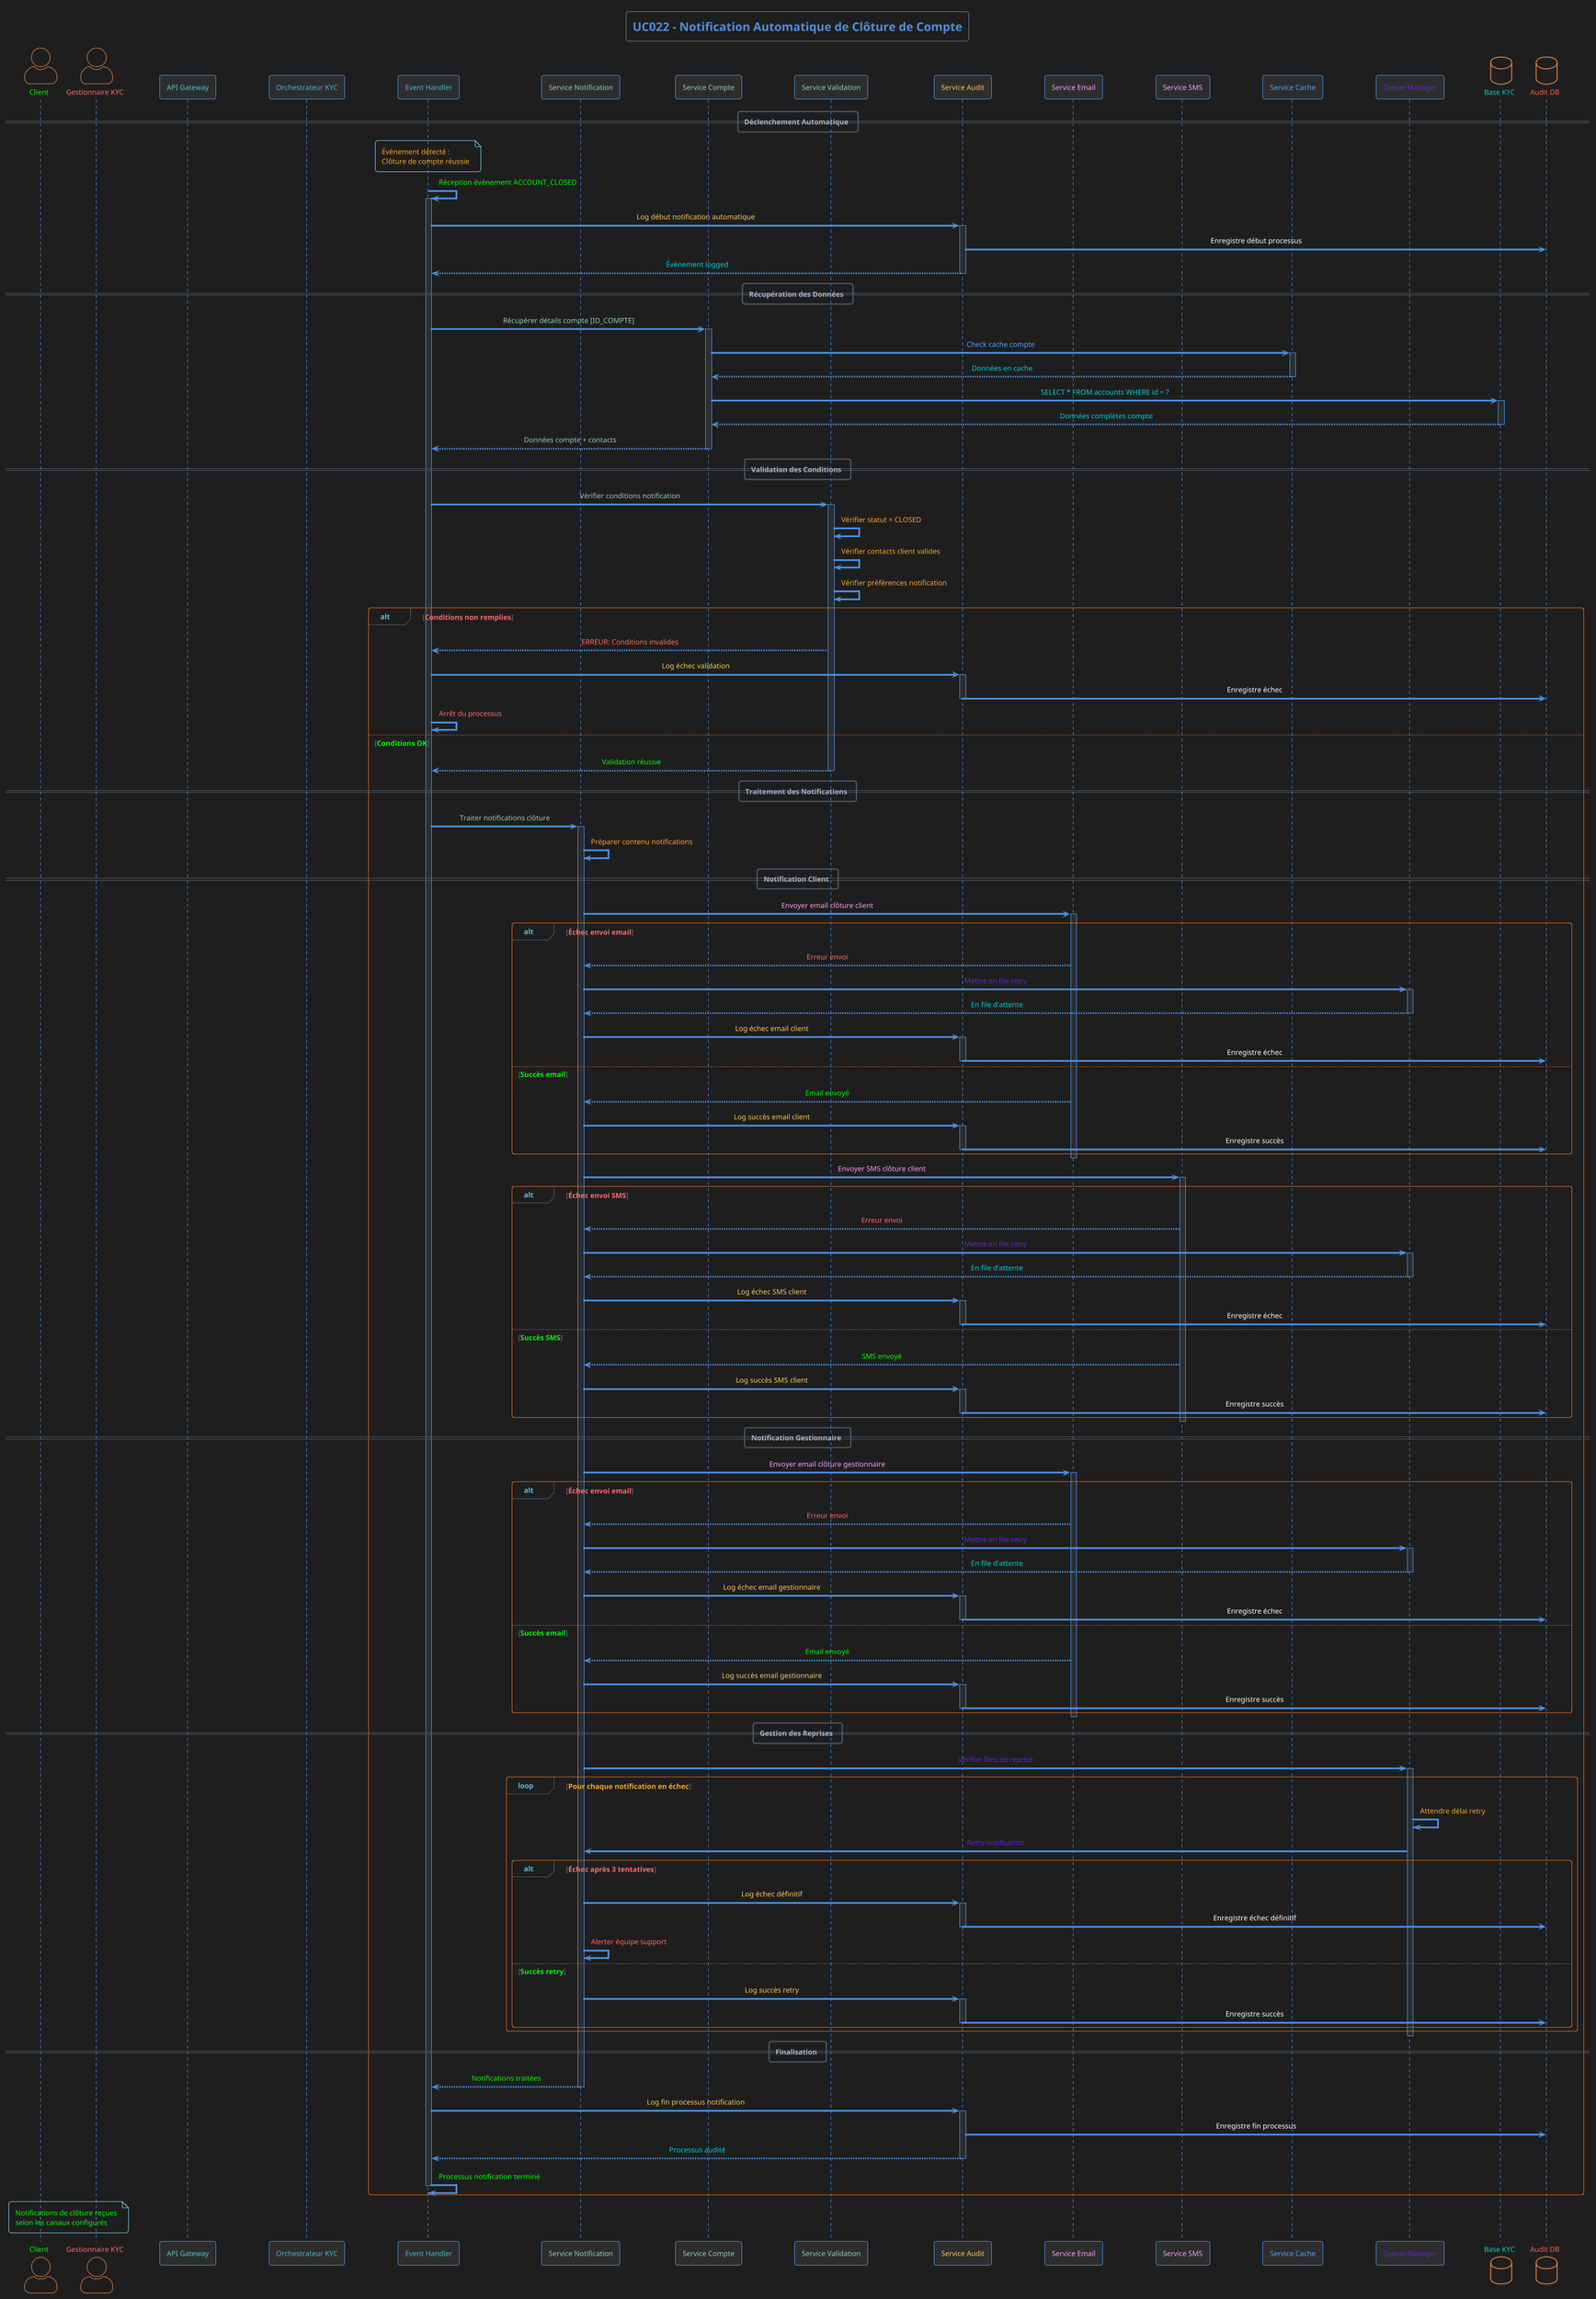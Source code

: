 @startuml UC022
!theme superhero-outline
skinparam backgroundColor #1e1e1e
skinparam actorStyle awesome
skinparam participant {
    BackgroundColor #2d2d2d
    BorderColor #4a90e2
    FontColor #ffffff
}
skinparam sequence {
    ArrowColor #4a90e2
    LifeLineBackgroundColor #2d2d2d
    LifeLineBorderColor #4a90e2
    MessageAlignment center
}

title <color:#4a90e2>UC022 - Notification Automatique de Clôture de Compte</color>

' Acteurs
actor "<color:#00ff00>Client</color>" as Client
actor "<color:#ff6b6b>Gestionnaire KYC</color>" as Gestionnaire

' Interface Layer
participant "<color:#4ecdc4>API Gateway</color>" as Gateway

' Orchestration Layer
participant "<color:#45b7d1>Orchestrateur KYC</color>" as Orchestrator
participant "<color:#45b7d1>Event Handler</color>" as EventHandler

' Services Métier
participant "<color:#96ceb4>Service Notification</color>" as NotificationService
participant "<color:#96ceb4>Service Compte</color>" as AccountService
participant "<color:#96ceb4>Service Validation</color>" as ValidationService

' Services Techniques
participant "<color:#feca57>Service Audit</color>" as AuditService
participant "<color:#ff9ff3>Service Email</color>" as EmailService
participant "<color:#ff9ff3>Service SMS</color>" as SMSService
participant "<color:#54a0ff>Service Cache</color>" as CacheService

' Infrastructure
participant "<color:#5f27cd>Queue Manager</color>" as QueueManager
database "<color:#00d2d3>Base KYC</color>" as KYCDB
database "<color:#ff6348>Audit DB</color>" as AuditDB

== Déclenchement Automatique ==

note over EventHandler : <color:#ffa726>Événement détecté :</color>\n<color:#ffa726>Clôture de compte réussie</color>

EventHandler -> EventHandler : <color:#00ff00>Réception événement ACCOUNT_CLOSED</color>
activate EventHandler

EventHandler -> AuditService : <color:#feca57>Log début notification automatique</color>
activate AuditService
AuditService -> AuditDB : Enregistre début processus
AuditService --> EventHandler : <color:#00d2d3>Événement logged</color>
deactivate AuditService

== Récupération des Données ==

EventHandler -> AccountService : <color:#96ceb4>Récupérer détails compte [ID_COMPTE]</color>
activate AccountService

AccountService -> CacheService : <color:#54a0ff>Check cache compte</color>
activate CacheService
CacheService --> AccountService : <color:#00d2d3>Données en cache</color>
deactivate CacheService

AccountService -> KYCDB : <color:#00d2d3>SELECT * FROM accounts WHERE id = ?</color>
activate KYCDB
KYCDB --> AccountService : <color:#00d2d3>Données complètes compte</color>
deactivate KYCDB

AccountService --> EventHandler : <color:#96ceb4>Données compte + contacts</color>
deactivate AccountService

== Validation des Conditions ==

EventHandler -> ValidationService : <color:#96ceb4>Vérifier conditions notification</color>
activate ValidationService

ValidationService -> ValidationService : <color:#ffa726>Vérifier statut = CLOSED</color>
ValidationService -> ValidationService : <color:#ffa726>Vérifier contacts client valides</color>
ValidationService -> ValidationService : <color:#ffa726>Vérifier préférences notification</color>

alt <color:#ff6b6b>Conditions non remplies</color>
    ValidationService --> EventHandler : <color:#ff6b6b>ERREUR: Conditions invalides</color>
    EventHandler -> AuditService : <color:#feca57>Log échec validation</color>
    activate AuditService
    AuditService -> AuditDB : Enregistre échec
    deactivate AuditService
    EventHandler -> EventHandler : <color:#ff6b6b>Arrêt du processus</color>
    
else <color:#00ff00>Conditions OK</color>
    ValidationService --> EventHandler : <color:#00ff00>Validation réussie</color>
    deactivate ValidationService
    
    == Traitement des Notifications ==
    
    EventHandler -> NotificationService : <color:#96ceb4>Traiter notifications clôture</color>
    activate NotificationService
    
    NotificationService -> NotificationService : <color:#ffa726>Préparer contenu notifications</color>
    
    == Notification Client ==
    
    NotificationService -> EmailService : <color:#ff9ff3>Envoyer email clôture client</color>
    activate EmailService
    
    alt <color:#ff6b6b>Échec envoi email</color>
        EmailService --> NotificationService : <color:#ff6b6b>Erreur envoi</color>
        NotificationService -> QueueManager : <color:#5f27cd>Mettre en file retry</color>
        activate QueueManager
        QueueManager --> NotificationService : <color:#00d2d3>En file d'attente</color>
        deactivate QueueManager
        
        NotificationService -> AuditService : <color:#feca57>Log échec email client</color>
        activate AuditService
        AuditService -> AuditDB : Enregistre échec
        deactivate AuditService
        
    else <color:#00ff00>Succès email</color>
        EmailService --> NotificationService : <color:#00ff00>Email envoyé</color>
        
        NotificationService -> AuditService : <color:#feca57>Log succès email client</color>
        activate AuditService
        AuditService -> AuditDB : Enregistre succès
        deactivate AuditService
    end
    deactivate EmailService
    
    NotificationService -> SMSService : <color:#ff9ff3>Envoyer SMS clôture client</color>
    activate SMSService
    
    alt <color:#ff6b6b>Échec envoi SMS</color>
        SMSService --> NotificationService : <color:#ff6b6b>Erreur envoi</color>
        NotificationService -> QueueManager : <color:#5f27cd>Mettre en file retry</color>
        activate QueueManager
        QueueManager --> NotificationService : <color:#00d2d3>En file d'attente</color>
        deactivate QueueManager
        
        NotificationService -> AuditService : <color:#feca57>Log échec SMS client</color>
        activate AuditService
        AuditService -> AuditDB : Enregistre échec
        deactivate AuditService
        
    else <color:#00ff00>Succès SMS</color>
        SMSService --> NotificationService : <color:#00ff00>SMS envoyé</color>
        
        NotificationService -> AuditService : <color:#feca57>Log succès SMS client</color>
        activate AuditService
        AuditService -> AuditDB : Enregistre succès
        deactivate AuditService
    end
    deactivate SMSService
    
    == Notification Gestionnaire ==
    
    NotificationService -> EmailService : <color:#ff9ff3>Envoyer email clôture gestionnaire</color>
    activate EmailService
    
    alt <color:#ff6b6b>Échec envoi email</color>
        EmailService --> NotificationService : <color:#ff6b6b>Erreur envoi</color>
        NotificationService -> QueueManager : <color:#5f27cd>Mettre en file retry</color>
        activate QueueManager
        QueueManager --> NotificationService : <color:#00d2d3>En file d'attente</color>
        deactivate QueueManager
        
        NotificationService -> AuditService : <color:#feca57>Log échec email gestionnaire</color>
        activate AuditService
        AuditService -> AuditDB : Enregistre échec
        deactivate AuditService
        
    else <color:#00ff00>Succès email</color>
        EmailService --> NotificationService : <color:#00ff00>Email envoyé</color>
        
        NotificationService -> AuditService : <color:#feca57>Log succès email gestionnaire</color>
        activate AuditService
        AuditService -> AuditDB : Enregistre succès
        deactivate AuditService
    end
    deactivate EmailService
    
    == Gestion des Reprises ==
    
    NotificationService -> QueueManager : <color:#5f27cd>Vérifier files de reprise</color>
    activate QueueManager
    
    loop <color:#ffa726>Pour chaque notification en échec</color>
        QueueManager -> QueueManager : <color:#ffa726>Attendre délai retry</color>
        QueueManager -> NotificationService : <color:#5f27cd>Retry notification</color>
        
        alt <color:#ff6b6b>Échec après 3 tentatives</color>
            NotificationService -> AuditService : <color:#feca57>Log échec définitif</color>
            activate AuditService
            AuditService -> AuditDB : Enregistre échec définitif
            deactivate AuditService
            
            NotificationService -> NotificationService : <color:#ff6b6b>Alerter équipe support</color>
            
        else <color:#00ff00>Succès retry</color>
            NotificationService -> AuditService : <color:#feca57>Log succès retry</color>
            activate AuditService
            AuditService -> AuditDB : Enregistre succès
            deactivate AuditService
        end
    end
    deactivate QueueManager
    
    == Finalisation ==
    
    NotificationService --> EventHandler : <color:#00ff00>Notifications traitées</color>
    deactivate NotificationService
    
    EventHandler -> AuditService : <color:#feca57>Log fin processus notification</color>
    activate AuditService
    AuditService -> AuditDB : Enregistre fin processus
    AuditService --> EventHandler : <color:#00d2d3>Processus audité</color>
    deactivate AuditService
    
    EventHandler -> EventHandler : <color:#00ff00>Processus notification terminé</color>
    deactivate EventHandler
    
end

note over Client, Gestionnaire : <color:#00ff00>Notifications de clôture reçues</color>\n<color:#00ff00>selon les canaux configurés</color>

@enduml
